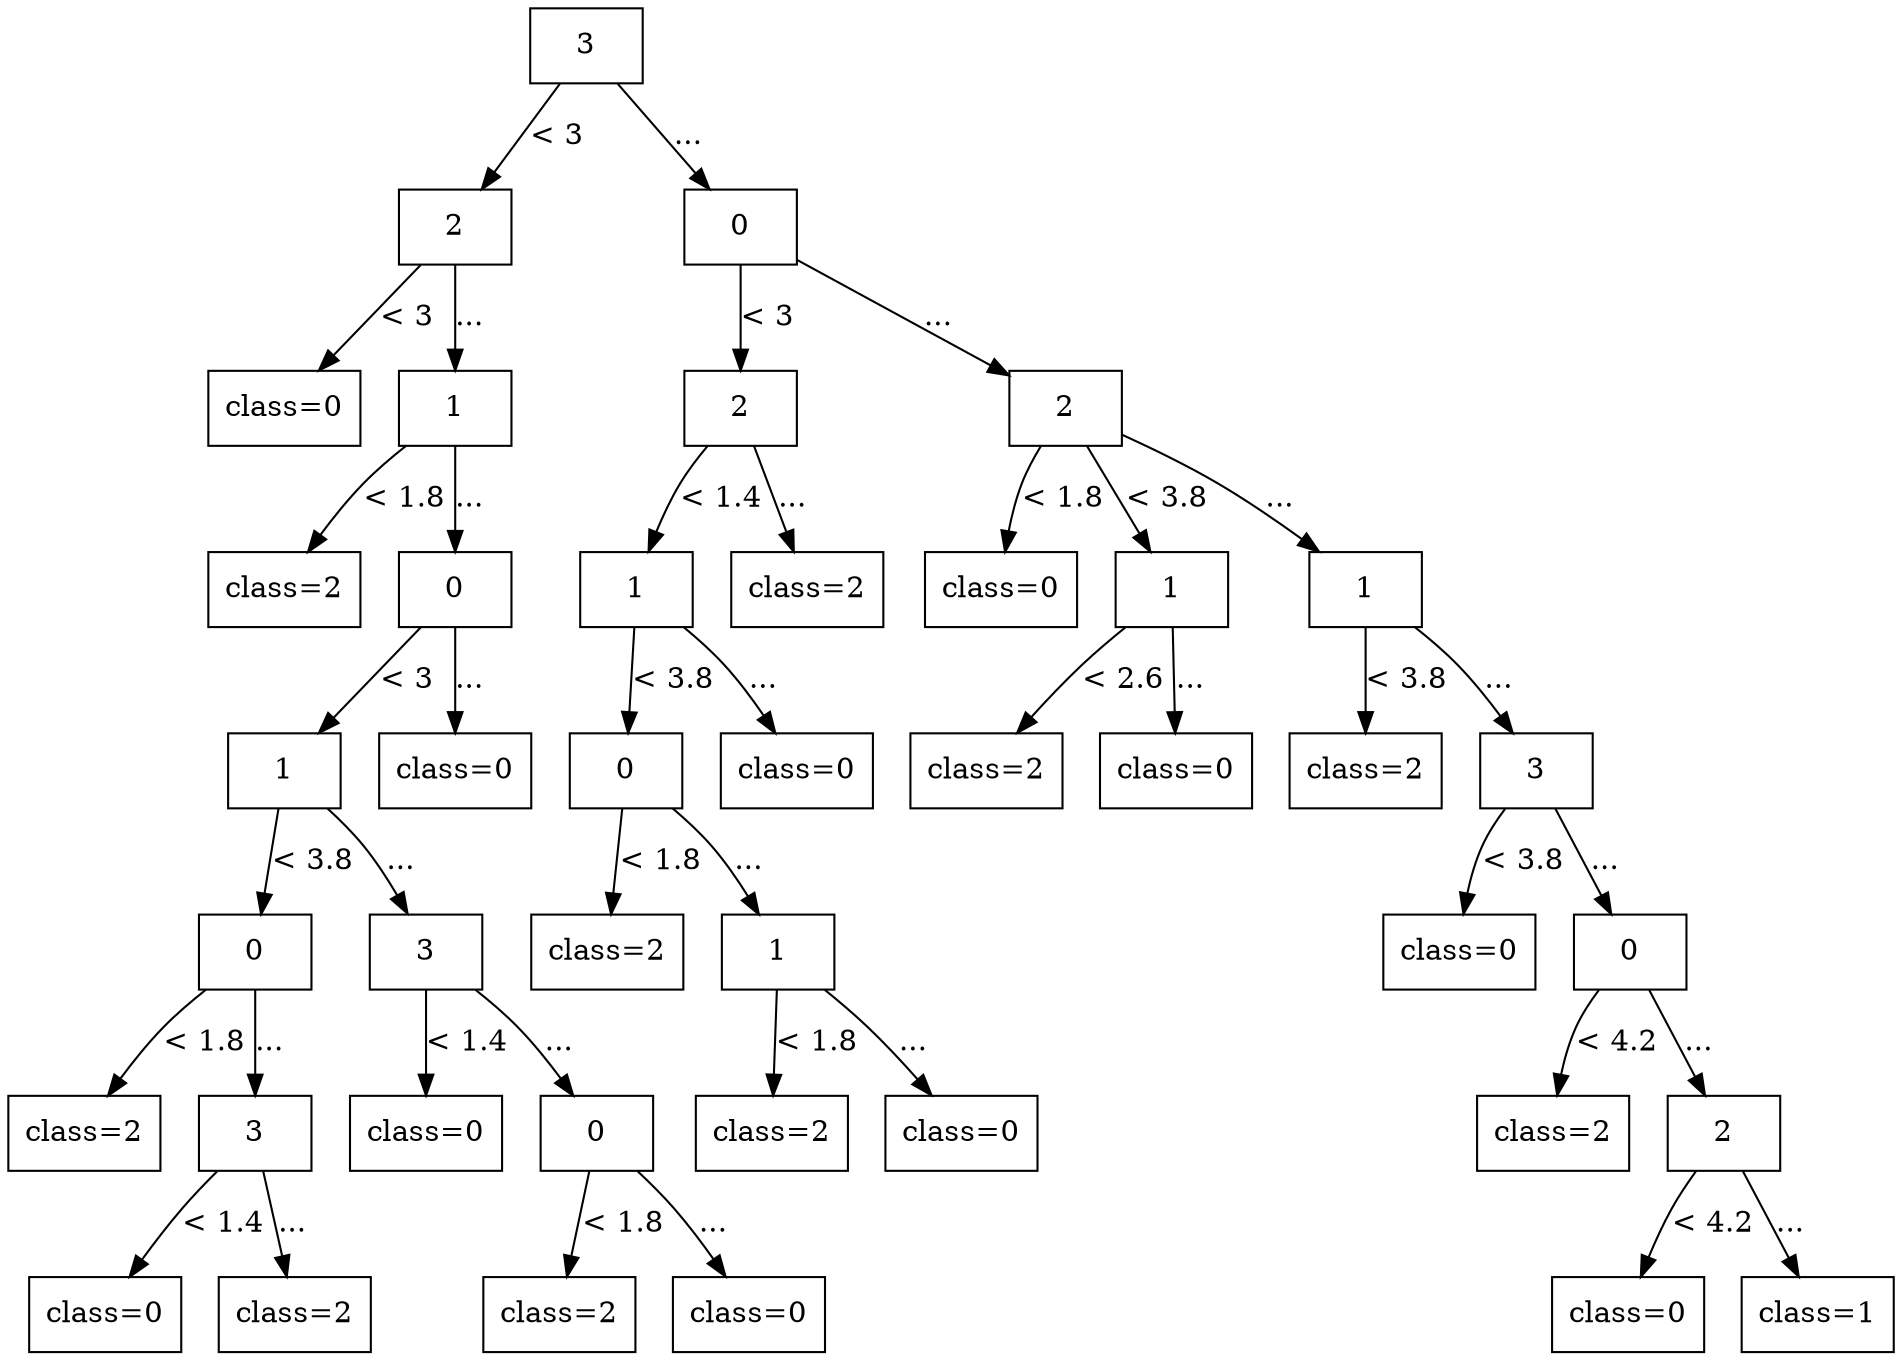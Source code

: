 digraph G {
node [shape=box];

0 [label="3"];

1 [label="2"];
18 [label="0"];

0 -> 1 [label="< 3"];
0 -> 18 [label="..."];

2 [label="class=0"];
3 [label="1"];
19 [label="2"];
28 [label="2"];

1 -> 2 [label="< 3"];
1 -> 3 [label="..."];
18 -> 19 [label="< 3"];
18 -> 28 [label="..."];

4 [label="class=2"];
5 [label="0"];
20 [label="1"];
27 [label="class=2"];
29 [label="class=0"];
30 [label="1"];
33 [label="1"];

3 -> 4 [label="< 1.8"];
3 -> 5 [label="..."];
19 -> 20 [label="< 1.4"];
19 -> 27 [label="..."];
28 -> 29 [label="< 1.8"];
28 -> 30 [label="< 3.8"];
28 -> 33 [label="..."];

6 [label="1"];
17 [label="class=0"];
21 [label="0"];
26 [label="class=0"];
31 [label="class=2"];
32 [label="class=0"];
34 [label="class=2"];
35 [label="3"];

5 -> 6 [label="< 3"];
5 -> 17 [label="..."];
20 -> 21 [label="< 3.8"];
20 -> 26 [label="..."];
30 -> 31 [label="< 2.6"];
30 -> 32 [label="..."];
33 -> 34 [label="< 3.8"];
33 -> 35 [label="..."];

7 [label="0"];
12 [label="3"];
22 [label="class=2"];
23 [label="1"];
36 [label="class=0"];
37 [label="0"];

6 -> 7 [label="< 3.8"];
6 -> 12 [label="..."];
21 -> 22 [label="< 1.8"];
21 -> 23 [label="..."];
35 -> 36 [label="< 3.8"];
35 -> 37 [label="..."];

8 [label="class=2"];
9 [label="3"];
13 [label="class=0"];
14 [label="0"];
24 [label="class=2"];
25 [label="class=0"];
38 [label="class=2"];
39 [label="2"];

7 -> 8 [label="< 1.8"];
7 -> 9 [label="..."];
12 -> 13 [label="< 1.4"];
12 -> 14 [label="..."];
23 -> 24 [label="< 1.8"];
23 -> 25 [label="..."];
37 -> 38 [label="< 4.2"];
37 -> 39 [label="..."];

10 [label="class=0"];
11 [label="class=2"];
15 [label="class=2"];
16 [label="class=0"];
40 [label="class=0"];
41 [label="class=1"];

9 -> 10 [label="< 1.4"];
9 -> 11 [label="..."];
14 -> 15 [label="< 1.8"];
14 -> 16 [label="..."];
39 -> 40 [label="< 4.2"];
39 -> 41 [label="..."];

}
